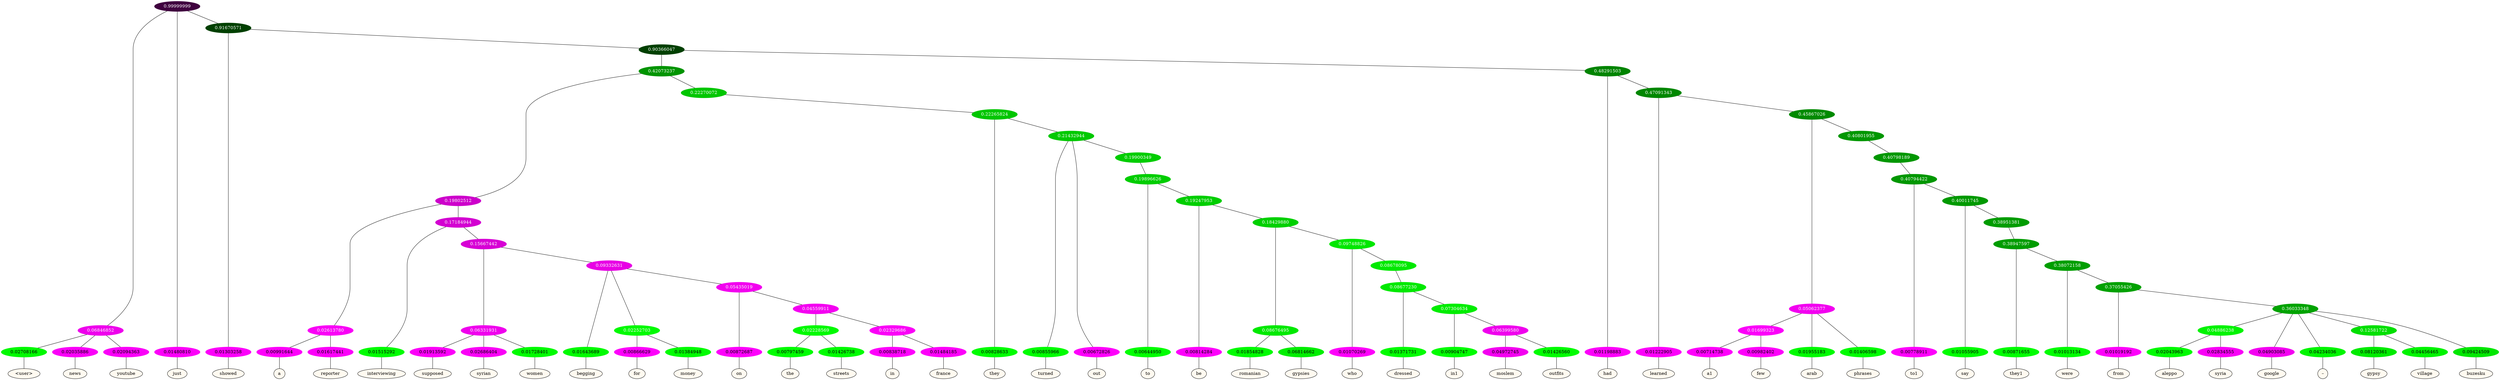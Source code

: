 graph {
	node [format=png height=0.15 nodesep=0.001 ordering=out overlap=prism overlap_scaling=0.01 ranksep=0.001 ratio=0.2 style=filled width=0.15]
	{
		rank=same
		a_w_4 [label="\<user\>" color=black fillcolor=floralwhite style="filled,solid"]
		a_w_5 [label=news color=black fillcolor=floralwhite style="filled,solid"]
		a_w_6 [label=youtube color=black fillcolor=floralwhite style="filled,solid"]
		a_w_2 [label=just color=black fillcolor=floralwhite style="filled,solid"]
		a_w_7 [label=showed color=black fillcolor=floralwhite style="filled,solid"]
		a_w_20 [label=a color=black fillcolor=floralwhite style="filled,solid"]
		a_w_21 [label=reporter color=black fillcolor=floralwhite style="filled,solid"]
		a_w_22 [label=interviewing color=black fillcolor=floralwhite style="filled,solid"]
		a_w_37 [label=supposed color=black fillcolor=floralwhite style="filled,solid"]
		a_w_38 [label=syrian color=black fillcolor=floralwhite style="filled,solid"]
		a_w_39 [label=women color=black fillcolor=floralwhite style="filled,solid"]
		a_w_40 [label=begging color=black fillcolor=floralwhite style="filled,solid"]
		a_w_47 [label=for color=black fillcolor=floralwhite style="filled,solid"]
		a_w_48 [label=money color=black fillcolor=floralwhite style="filled,solid"]
		a_w_49 [label=on color=black fillcolor=floralwhite style="filled,solid"]
		a_w_61 [label=the color=black fillcolor=floralwhite style="filled,solid"]
		a_w_62 [label=streets color=black fillcolor=floralwhite style="filled,solid"]
		a_w_63 [label=in color=black fillcolor=floralwhite style="filled,solid"]
		a_w_64 [label=france color=black fillcolor=floralwhite style="filled,solid"]
		a_w_24 [label=they color=black fillcolor=floralwhite style="filled,solid"]
		a_w_30 [label=turned color=black fillcolor=floralwhite style="filled,solid"]
		a_w_31 [label=out color=black fillcolor=floralwhite style="filled,solid"]
		a_w_51 [label=to color=black fillcolor=floralwhite style="filled,solid"]
		a_w_57 [label=be color=black fillcolor=floralwhite style="filled,solid"]
		a_w_68 [label=romanian color=black fillcolor=floralwhite style="filled,solid"]
		a_w_69 [label=gypsies color=black fillcolor=floralwhite style="filled,solid"]
		a_w_70 [label=who color=black fillcolor=floralwhite style="filled,solid"]
		a_w_77 [label=dressed color=black fillcolor=floralwhite style="filled,solid"]
		a_w_81 [label=in1 color=black fillcolor=floralwhite style="filled,solid"]
		a_w_88 [label=moslem color=black fillcolor=floralwhite style="filled,solid"]
		a_w_89 [label=outfits color=black fillcolor=floralwhite style="filled,solid"]
		a_w_13 [label=had color=black fillcolor=floralwhite style="filled,solid"]
		a_w_18 [label=learned color=black fillcolor=floralwhite style="filled,solid"]
		a_w_44 [label=a1 color=black fillcolor=floralwhite style="filled,solid"]
		a_w_45 [label=few color=black fillcolor=floralwhite style="filled,solid"]
		a_w_34 [label=arab color=black fillcolor=floralwhite style="filled,solid"]
		a_w_35 [label=phrases color=black fillcolor=floralwhite style="filled,solid"]
		a_w_53 [label=to1 color=black fillcolor=floralwhite style="filled,solid"]
		a_w_59 [label=say color=black fillcolor=floralwhite style="filled,solid"]
		a_w_72 [label=they1 color=black fillcolor=floralwhite style="filled,solid"]
		a_w_75 [label=were color=black fillcolor=floralwhite style="filled,solid"]
		a_w_79 [label=from color=black fillcolor=floralwhite style="filled,solid"]
		a_w_90 [label=aleppo color=black fillcolor=floralwhite style="filled,solid"]
		a_w_91 [label=syria color=black fillcolor=floralwhite style="filled,solid"]
		a_w_84 [label=google color=black fillcolor=floralwhite style="filled,solid"]
		a_w_85 [label="–" color=black fillcolor=floralwhite style="filled,solid"]
		a_w_92 [label=gypsy color=black fillcolor=floralwhite style="filled,solid"]
		a_w_93 [label=village color=black fillcolor=floralwhite style="filled,solid"]
		a_w_87 [label=buzesku color=black fillcolor=floralwhite style="filled,solid"]
	}
	a_n_4 -- a_w_4
	a_n_5 -- a_w_5
	a_n_6 -- a_w_6
	a_n_2 -- a_w_2
	a_n_7 -- a_w_7
	a_n_20 -- a_w_20
	a_n_21 -- a_w_21
	a_n_22 -- a_w_22
	a_n_37 -- a_w_37
	a_n_38 -- a_w_38
	a_n_39 -- a_w_39
	a_n_40 -- a_w_40
	a_n_47 -- a_w_47
	a_n_48 -- a_w_48
	a_n_49 -- a_w_49
	a_n_61 -- a_w_61
	a_n_62 -- a_w_62
	a_n_63 -- a_w_63
	a_n_64 -- a_w_64
	a_n_24 -- a_w_24
	a_n_30 -- a_w_30
	a_n_31 -- a_w_31
	a_n_51 -- a_w_51
	a_n_57 -- a_w_57
	a_n_68 -- a_w_68
	a_n_69 -- a_w_69
	a_n_70 -- a_w_70
	a_n_77 -- a_w_77
	a_n_81 -- a_w_81
	a_n_88 -- a_w_88
	a_n_89 -- a_w_89
	a_n_13 -- a_w_13
	a_n_18 -- a_w_18
	a_n_44 -- a_w_44
	a_n_45 -- a_w_45
	a_n_34 -- a_w_34
	a_n_35 -- a_w_35
	a_n_53 -- a_w_53
	a_n_59 -- a_w_59
	a_n_72 -- a_w_72
	a_n_75 -- a_w_75
	a_n_79 -- a_w_79
	a_n_90 -- a_w_90
	a_n_91 -- a_w_91
	a_n_84 -- a_w_84
	a_n_85 -- a_w_85
	a_n_92 -- a_w_92
	a_n_93 -- a_w_93
	a_n_87 -- a_w_87
	{
		rank=same
		a_n_4 [label=0.02708166 color="0.334 1.000 0.973" fontcolor=black]
		a_n_5 [label=0.02035886 color="0.835 1.000 0.980" fontcolor=black]
		a_n_6 [label=0.02094363 color="0.835 1.000 0.979" fontcolor=black]
		a_n_2 [label=0.01480810 color="0.835 1.000 0.985" fontcolor=black]
		a_n_7 [label=0.01303258 color="0.835 1.000 0.987" fontcolor=black]
		a_n_20 [label=0.00991644 color="0.835 1.000 0.990" fontcolor=black]
		a_n_21 [label=0.01617441 color="0.835 1.000 0.984" fontcolor=black]
		a_n_22 [label=0.01515292 color="0.334 1.000 0.985" fontcolor=black]
		a_n_37 [label=0.01913592 color="0.835 1.000 0.981" fontcolor=black]
		a_n_38 [label=0.02686404 color="0.835 1.000 0.973" fontcolor=black]
		a_n_39 [label=0.01728401 color="0.334 1.000 0.983" fontcolor=black]
		a_n_40 [label=0.01643689 color="0.334 1.000 0.984" fontcolor=black]
		a_n_47 [label=0.00866629 color="0.835 1.000 0.991" fontcolor=black]
		a_n_48 [label=0.01384948 color="0.334 1.000 0.986" fontcolor=black]
		a_n_49 [label=0.00872687 color="0.835 1.000 0.991" fontcolor=black]
		a_n_61 [label=0.00797459 color="0.334 1.000 0.992" fontcolor=black]
		a_n_62 [label=0.01426738 color="0.334 1.000 0.986" fontcolor=black]
		a_n_63 [label=0.00838718 color="0.835 1.000 0.992" fontcolor=black]
		a_n_64 [label=0.01484185 color="0.835 1.000 0.985" fontcolor=black]
		a_n_24 [label=0.00828633 color="0.334 1.000 0.992" fontcolor=black]
		a_n_30 [label=0.00855966 color="0.334 1.000 0.991" fontcolor=black]
		a_n_31 [label=0.00672826 color="0.835 1.000 0.993" fontcolor=black]
		a_n_51 [label=0.00644950 color="0.334 1.000 0.994" fontcolor=black]
		a_n_57 [label=0.00814284 color="0.835 1.000 0.992" fontcolor=black]
		a_n_68 [label=0.01854828 color="0.334 1.000 0.981" fontcolor=black]
		a_n_69 [label=0.06814662 color="0.334 1.000 0.932" fontcolor=black]
		a_n_70 [label=0.01070269 color="0.835 1.000 0.989" fontcolor=black]
		a_n_77 [label=0.01371731 color="0.334 1.000 0.986" fontcolor=black]
		a_n_81 [label=0.00904747 color="0.334 1.000 0.991" fontcolor=black]
		a_n_88 [label=0.04972745 color="0.835 1.000 0.950" fontcolor=black]
		a_n_89 [label=0.01426560 color="0.334 1.000 0.986" fontcolor=black]
		a_n_13 [label=0.01198883 color="0.835 1.000 0.988" fontcolor=black]
		a_n_18 [label=0.01222905 color="0.835 1.000 0.988" fontcolor=black]
		a_n_44 [label=0.00714738 color="0.835 1.000 0.993" fontcolor=black]
		a_n_45 [label=0.00982402 color="0.835 1.000 0.990" fontcolor=black]
		a_n_34 [label=0.01955183 color="0.334 1.000 0.980" fontcolor=black]
		a_n_35 [label=0.01406598 color="0.334 1.000 0.986" fontcolor=black]
		a_n_53 [label=0.00778911 color="0.835 1.000 0.992" fontcolor=black]
		a_n_59 [label=0.01055905 color="0.334 1.000 0.989" fontcolor=black]
		a_n_72 [label=0.00871655 color="0.334 1.000 0.991" fontcolor=black]
		a_n_75 [label=0.01013134 color="0.334 1.000 0.990" fontcolor=black]
		a_n_79 [label=0.01019192 color="0.835 1.000 0.990" fontcolor=black]
		a_n_90 [label=0.02043963 color="0.334 1.000 0.980" fontcolor=black]
		a_n_91 [label=0.02834555 color="0.835 1.000 0.972" fontcolor=black]
		a_n_84 [label=0.04903085 color="0.835 1.000 0.951" fontcolor=black]
		a_n_85 [label=0.04234036 color="0.334 1.000 0.958" fontcolor=black]
		a_n_92 [label=0.08120361 color="0.334 1.000 0.919" fontcolor=black]
		a_n_93 [label=0.04456465 color="0.334 1.000 0.955" fontcolor=black]
		a_n_87 [label=0.09424509 color="0.334 1.000 0.906" fontcolor=black]
	}
	a_n_0 [label=0.99999999 color="0.835 1.000 0.250" fontcolor=grey99]
	a_n_1 [label=0.06846852 color="0.835 1.000 0.932" fontcolor=grey99]
	a_n_0 -- a_n_1
	a_n_0 -- a_n_2
	a_n_3 [label=0.91670571 color="0.334 1.000 0.250" fontcolor=grey99]
	a_n_0 -- a_n_3
	a_n_1 -- a_n_4
	a_n_1 -- a_n_5
	a_n_1 -- a_n_6
	a_n_3 -- a_n_7
	a_n_8 [label=0.90366047 color="0.334 1.000 0.250" fontcolor=grey99]
	a_n_3 -- a_n_8
	a_n_9 [label=0.42073237 color="0.334 1.000 0.579" fontcolor=grey99]
	a_n_8 -- a_n_9
	a_n_10 [label=0.48291503 color="0.334 1.000 0.517" fontcolor=grey99]
	a_n_8 -- a_n_10
	a_n_11 [label=0.19802512 color="0.835 1.000 0.802" fontcolor=grey99]
	a_n_9 -- a_n_11
	a_n_12 [label=0.22270072 color="0.334 1.000 0.777" fontcolor=grey99]
	a_n_9 -- a_n_12
	a_n_10 -- a_n_13
	a_n_14 [label=0.47091343 color="0.334 1.000 0.529" fontcolor=grey99]
	a_n_10 -- a_n_14
	a_n_15 [label=0.02613780 color="0.835 1.000 0.974" fontcolor=grey99]
	a_n_11 -- a_n_15
	a_n_16 [label=0.17184944 color="0.835 1.000 0.828" fontcolor=grey99]
	a_n_11 -- a_n_16
	a_n_17 [label=0.22265824 color="0.334 1.000 0.777" fontcolor=grey99]
	a_n_12 -- a_n_17
	a_n_14 -- a_n_18
	a_n_19 [label=0.45867026 color="0.334 1.000 0.541" fontcolor=grey99]
	a_n_14 -- a_n_19
	a_n_15 -- a_n_20
	a_n_15 -- a_n_21
	a_n_16 -- a_n_22
	a_n_23 [label=0.15667442 color="0.835 1.000 0.843" fontcolor=grey99]
	a_n_16 -- a_n_23
	a_n_17 -- a_n_24
	a_n_25 [label=0.21432944 color="0.334 1.000 0.786" fontcolor=grey99]
	a_n_17 -- a_n_25
	a_n_26 [label=0.05062377 color="0.835 1.000 0.949" fontcolor=grey99]
	a_n_19 -- a_n_26
	a_n_27 [label=0.40801955 color="0.334 1.000 0.592" fontcolor=grey99]
	a_n_19 -- a_n_27
	a_n_28 [label=0.06331931 color="0.835 1.000 0.937" fontcolor=grey99]
	a_n_23 -- a_n_28
	a_n_29 [label=0.09332631 color="0.835 1.000 0.907" fontcolor=grey99]
	a_n_23 -- a_n_29
	a_n_25 -- a_n_30
	a_n_25 -- a_n_31
	a_n_32 [label=0.19900349 color="0.334 1.000 0.801" fontcolor=grey99]
	a_n_25 -- a_n_32
	a_n_33 [label=0.01699323 color="0.835 1.000 0.983" fontcolor=grey99]
	a_n_26 -- a_n_33
	a_n_26 -- a_n_34
	a_n_26 -- a_n_35
	a_n_36 [label=0.40798189 color="0.334 1.000 0.592" fontcolor=grey99]
	a_n_27 -- a_n_36
	a_n_28 -- a_n_37
	a_n_28 -- a_n_38
	a_n_28 -- a_n_39
	a_n_29 -- a_n_40
	a_n_41 [label=0.02252703 color="0.334 1.000 0.977" fontcolor=grey99]
	a_n_29 -- a_n_41
	a_n_42 [label=0.05435019 color="0.835 1.000 0.946" fontcolor=grey99]
	a_n_29 -- a_n_42
	a_n_43 [label=0.19896626 color="0.334 1.000 0.801" fontcolor=grey99]
	a_n_32 -- a_n_43
	a_n_33 -- a_n_44
	a_n_33 -- a_n_45
	a_n_46 [label=0.40794422 color="0.334 1.000 0.592" fontcolor=grey99]
	a_n_36 -- a_n_46
	a_n_41 -- a_n_47
	a_n_41 -- a_n_48
	a_n_42 -- a_n_49
	a_n_50 [label=0.04559911 color="0.835 1.000 0.954" fontcolor=grey99]
	a_n_42 -- a_n_50
	a_n_43 -- a_n_51
	a_n_52 [label=0.19247953 color="0.334 1.000 0.808" fontcolor=grey99]
	a_n_43 -- a_n_52
	a_n_46 -- a_n_53
	a_n_54 [label=0.40011745 color="0.334 1.000 0.600" fontcolor=grey99]
	a_n_46 -- a_n_54
	a_n_55 [label=0.02228569 color="0.334 1.000 0.978" fontcolor=grey99]
	a_n_50 -- a_n_55
	a_n_56 [label=0.02329686 color="0.835 1.000 0.977" fontcolor=grey99]
	a_n_50 -- a_n_56
	a_n_52 -- a_n_57
	a_n_58 [label=0.18429880 color="0.334 1.000 0.816" fontcolor=grey99]
	a_n_52 -- a_n_58
	a_n_54 -- a_n_59
	a_n_60 [label=0.38951381 color="0.334 1.000 0.610" fontcolor=grey99]
	a_n_54 -- a_n_60
	a_n_55 -- a_n_61
	a_n_55 -- a_n_62
	a_n_56 -- a_n_63
	a_n_56 -- a_n_64
	a_n_65 [label=0.08676495 color="0.334 1.000 0.913" fontcolor=grey99]
	a_n_58 -- a_n_65
	a_n_66 [label=0.09748826 color="0.334 1.000 0.903" fontcolor=grey99]
	a_n_58 -- a_n_66
	a_n_67 [label=0.38947597 color="0.334 1.000 0.611" fontcolor=grey99]
	a_n_60 -- a_n_67
	a_n_65 -- a_n_68
	a_n_65 -- a_n_69
	a_n_66 -- a_n_70
	a_n_71 [label=0.08678095 color="0.334 1.000 0.913" fontcolor=grey99]
	a_n_66 -- a_n_71
	a_n_67 -- a_n_72
	a_n_73 [label=0.38072158 color="0.334 1.000 0.619" fontcolor=grey99]
	a_n_67 -- a_n_73
	a_n_74 [label=0.08677230 color="0.334 1.000 0.913" fontcolor=grey99]
	a_n_71 -- a_n_74
	a_n_73 -- a_n_75
	a_n_76 [label=0.37055426 color="0.334 1.000 0.629" fontcolor=grey99]
	a_n_73 -- a_n_76
	a_n_74 -- a_n_77
	a_n_78 [label=0.07304634 color="0.334 1.000 0.927" fontcolor=grey99]
	a_n_74 -- a_n_78
	a_n_76 -- a_n_79
	a_n_80 [label=0.36033348 color="0.334 1.000 0.640" fontcolor=grey99]
	a_n_76 -- a_n_80
	a_n_78 -- a_n_81
	a_n_82 [label=0.06399580 color="0.835 1.000 0.936" fontcolor=grey99]
	a_n_78 -- a_n_82
	a_n_83 [label=0.04886238 color="0.334 1.000 0.951" fontcolor=grey99]
	a_n_80 -- a_n_83
	a_n_80 -- a_n_84
	a_n_80 -- a_n_85
	a_n_86 [label=0.12581722 color="0.334 1.000 0.874" fontcolor=grey99]
	a_n_80 -- a_n_86
	a_n_80 -- a_n_87
	a_n_82 -- a_n_88
	a_n_82 -- a_n_89
	a_n_83 -- a_n_90
	a_n_83 -- a_n_91
	a_n_86 -- a_n_92
	a_n_86 -- a_n_93
}
